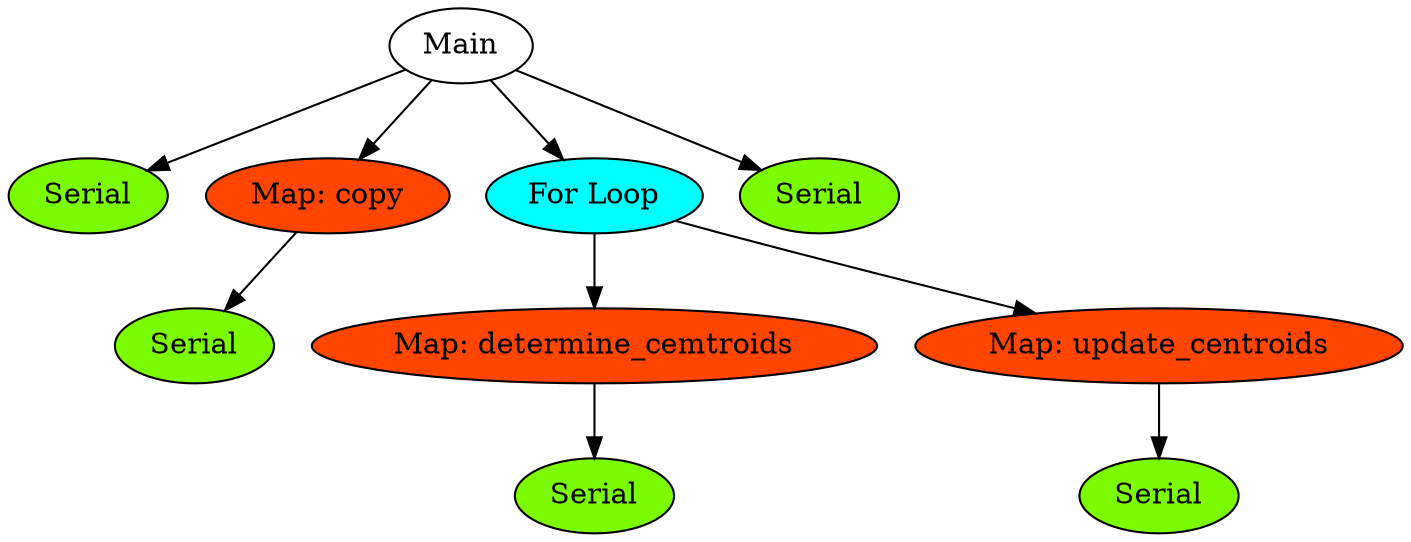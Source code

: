// Abstract Pattern Tree
digraph {
	"4NGm5LPR8BZj4pLAHXvS" [label=Main]
	"5obrrFxzUqqxtA3imhP9" [label=Serial fillcolor=lawngreen style=filled]
	FjaIX3ZJkKTJVNP2pX6c [label="Map: copy" fillcolor=orangered style=filled]
	CohGcTLG9SHmAGoPOCu3 [label=Serial fillcolor=lawngreen style=filled]
	JEE0oadd7r8XDGuJEF5H [label="For Loop" fillcolor=cyan style=filled]
	xLh2bWHZZVnWErF39yhG [label="Map: determine_cemtroids" fillcolor=orangered style=filled]
	MlQjiJOoWlEzAdInBJSo [label=Serial fillcolor=lawngreen style=filled]
	dIPjtlWhBa4muqCqbmip [label="Map: update_centroids" fillcolor=orangered style=filled]
	Qf21ZC7a1Znah7S4xqpQ [label=Serial fillcolor=lawngreen style=filled]
	GRyEB6VhLEt6b8PmTOGQ [label=Serial fillcolor=lawngreen style=filled]
	"4NGm5LPR8BZj4pLAHXvS" -> "5obrrFxzUqqxtA3imhP9"
	"4NGm5LPR8BZj4pLAHXvS" -> FjaIX3ZJkKTJVNP2pX6c
	FjaIX3ZJkKTJVNP2pX6c -> CohGcTLG9SHmAGoPOCu3
	"4NGm5LPR8BZj4pLAHXvS" -> JEE0oadd7r8XDGuJEF5H
	JEE0oadd7r8XDGuJEF5H -> xLh2bWHZZVnWErF39yhG
	xLh2bWHZZVnWErF39yhG -> MlQjiJOoWlEzAdInBJSo
	JEE0oadd7r8XDGuJEF5H -> dIPjtlWhBa4muqCqbmip
	dIPjtlWhBa4muqCqbmip -> Qf21ZC7a1Znah7S4xqpQ
	"4NGm5LPR8BZj4pLAHXvS" -> GRyEB6VhLEt6b8PmTOGQ
}
